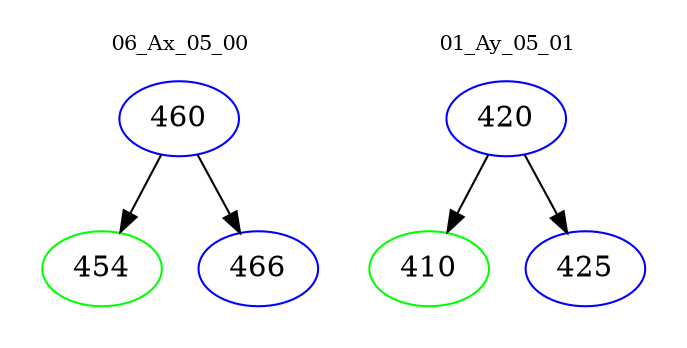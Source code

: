 digraph{
subgraph cluster_0 {
color = white
label = "06_Ax_05_00";
fontsize=10;
T0_460 [label="460", color="blue"]
T0_460 -> T0_454 [color="black"]
T0_454 [label="454", color="green"]
T0_460 -> T0_466 [color="black"]
T0_466 [label="466", color="blue"]
}
subgraph cluster_1 {
color = white
label = "01_Ay_05_01";
fontsize=10;
T1_420 [label="420", color="blue"]
T1_420 -> T1_410 [color="black"]
T1_410 [label="410", color="green"]
T1_420 -> T1_425 [color="black"]
T1_425 [label="425", color="blue"]
}
}
